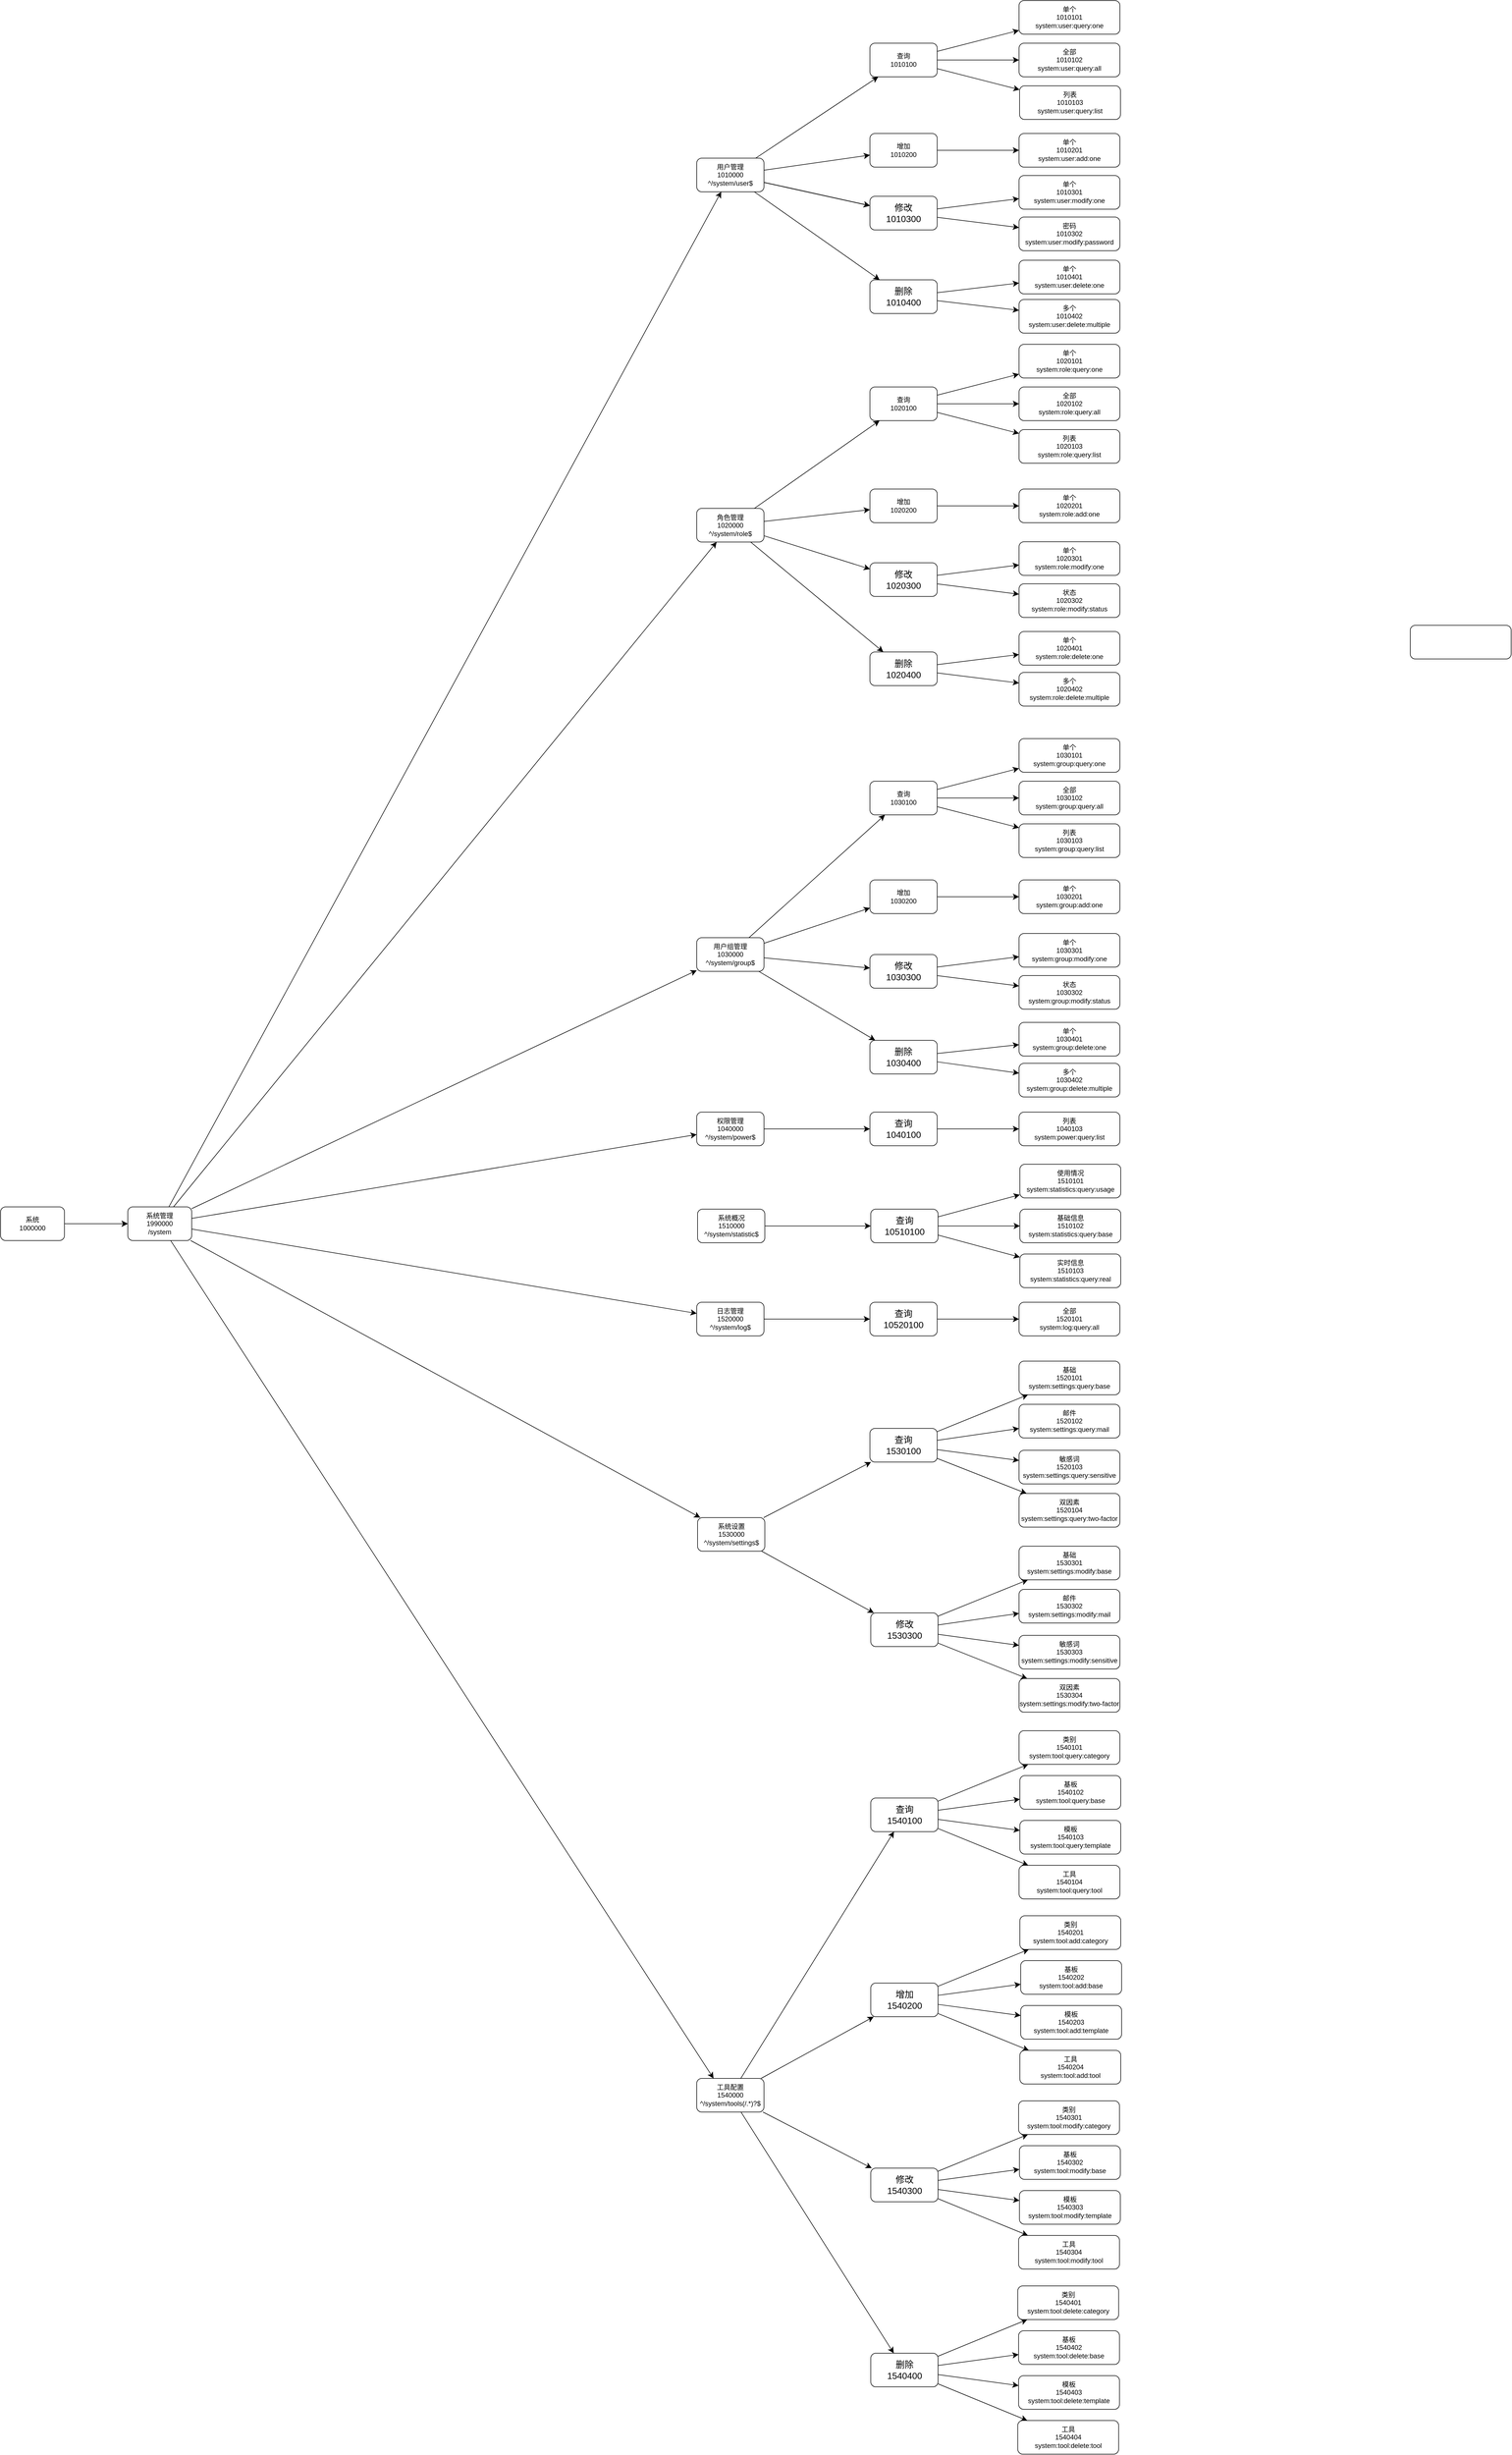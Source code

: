 <mxfile version="22.1.18" type="device">
  <diagram name="第 1 页" id="R2cIEvIs15c5_Cru6pMt">
    <mxGraphModel dx="19748" dy="12892" grid="1" gridSize="10" guides="1" tooltips="1" connect="1" arrows="1" fold="1" page="0" pageScale="1" pageWidth="827" pageHeight="1169" math="0" shadow="0">
      <root>
        <mxCell id="0" />
        <mxCell id="1" parent="0" />
        <mxCell id="SDpw32q9kxCI3RyRmRBe-4" value="" style="edgeStyle=none;curved=1;rounded=0;orthogonalLoop=1;jettySize=auto;html=1;fontSize=12;startSize=8;endSize=8;" parent="1" source="SDpw32q9kxCI3RyRmRBe-1" target="SDpw32q9kxCI3RyRmRBe-3" edge="1">
          <mxGeometry relative="1" as="geometry" />
        </mxCell>
        <mxCell id="SDpw32q9kxCI3RyRmRBe-6" value="" style="edgeStyle=none;curved=1;rounded=0;orthogonalLoop=1;jettySize=auto;html=1;fontSize=12;startSize=8;endSize=8;" parent="1" source="SDpw32q9kxCI3RyRmRBe-1" target="SDpw32q9kxCI3RyRmRBe-3" edge="1">
          <mxGeometry relative="1" as="geometry" />
        </mxCell>
        <mxCell id="SDpw32q9kxCI3RyRmRBe-9" value="" style="edgeStyle=none;curved=1;rounded=0;orthogonalLoop=1;jettySize=auto;html=1;fontSize=12;startSize=8;endSize=8;" parent="1" source="SDpw32q9kxCI3RyRmRBe-3" target="SDpw32q9kxCI3RyRmRBe-7" edge="1">
          <mxGeometry relative="1" as="geometry" />
        </mxCell>
        <mxCell id="SDpw32q9kxCI3RyRmRBe-11" value="" style="edgeStyle=none;curved=1;rounded=0;orthogonalLoop=1;jettySize=auto;html=1;fontSize=12;startSize=8;endSize=8;" parent="1" source="SDpw32q9kxCI3RyRmRBe-3" target="SDpw32q9kxCI3RyRmRBe-10" edge="1">
          <mxGeometry relative="1" as="geometry" />
        </mxCell>
        <mxCell id="SDpw32q9kxCI3RyRmRBe-14" value="" style="edgeStyle=none;curved=1;rounded=0;orthogonalLoop=1;jettySize=auto;html=1;fontSize=12;startSize=8;endSize=8;" parent="1" source="SDpw32q9kxCI3RyRmRBe-3" target="SDpw32q9kxCI3RyRmRBe-13" edge="1">
          <mxGeometry relative="1" as="geometry" />
        </mxCell>
        <mxCell id="SDpw32q9kxCI3RyRmRBe-16" value="" style="edgeStyle=none;curved=1;rounded=0;orthogonalLoop=1;jettySize=auto;html=1;fontSize=12;startSize=8;endSize=8;" parent="1" source="SDpw32q9kxCI3RyRmRBe-3" target="SDpw32q9kxCI3RyRmRBe-15" edge="1">
          <mxGeometry relative="1" as="geometry" />
        </mxCell>
        <mxCell id="SDpw32q9kxCI3RyRmRBe-18" value="" style="edgeStyle=none;curved=1;rounded=0;orthogonalLoop=1;jettySize=auto;html=1;fontSize=12;startSize=8;endSize=8;" parent="1" source="SDpw32q9kxCI3RyRmRBe-3" target="SDpw32q9kxCI3RyRmRBe-17" edge="1">
          <mxGeometry relative="1" as="geometry" />
        </mxCell>
        <mxCell id="SDpw32q9kxCI3RyRmRBe-1" value="系统&lt;br style=&quot;font-size: 12px;&quot;&gt;1000000" style="rounded=1;whiteSpace=wrap;html=1;fontSize=12;flipH=0;flipV=1;" parent="1" vertex="1">
          <mxGeometry x="-15571" y="-7904" width="114" height="60" as="geometry" />
        </mxCell>
        <mxCell id="SDpw32q9kxCI3RyRmRBe-23" value="" style="edgeStyle=none;curved=1;rounded=0;orthogonalLoop=1;jettySize=auto;html=1;fontSize=12;startSize=8;endSize=8;" parent="1" source="SDpw32q9kxCI3RyRmRBe-3" target="SDpw32q9kxCI3RyRmRBe-22" edge="1">
          <mxGeometry relative="1" as="geometry" />
        </mxCell>
        <mxCell id="JPuPo5tm-n4Eqjx5owfL-80" style="edgeStyle=none;curved=1;rounded=0;orthogonalLoop=1;jettySize=auto;html=1;entryX=0.25;entryY=0;entryDx=0;entryDy=0;fontSize=12;startSize=8;endSize=8;" edge="1" parent="1" source="SDpw32q9kxCI3RyRmRBe-3" target="JPuPo5tm-n4Eqjx5owfL-21">
          <mxGeometry relative="1" as="geometry" />
        </mxCell>
        <mxCell id="SDpw32q9kxCI3RyRmRBe-3" value="系统管理&lt;br style=&quot;font-size: 12px;&quot;&gt;1990000&lt;br&gt;/system" style="whiteSpace=wrap;html=1;fontSize=12;rounded=1;flipH=0;flipV=1;" parent="1" vertex="1">
          <mxGeometry x="-15344" y="-7904" width="114" height="60" as="geometry" />
        </mxCell>
        <mxCell id="SDpw32q9kxCI3RyRmRBe-25" value="" style="edgeStyle=none;curved=1;rounded=0;orthogonalLoop=1;jettySize=auto;html=1;fontSize=12;startSize=8;endSize=8;" parent="1" source="SDpw32q9kxCI3RyRmRBe-7" target="SDpw32q9kxCI3RyRmRBe-24" edge="1">
          <mxGeometry relative="1" as="geometry" />
        </mxCell>
        <mxCell id="SDpw32q9kxCI3RyRmRBe-30" value="" style="edgeStyle=none;curved=1;rounded=0;orthogonalLoop=1;jettySize=auto;html=1;fontSize=12;startSize=8;endSize=8;" parent="1" source="SDpw32q9kxCI3RyRmRBe-7" target="SDpw32q9kxCI3RyRmRBe-29" edge="1">
          <mxGeometry relative="1" as="geometry" />
        </mxCell>
        <mxCell id="SDpw32q9kxCI3RyRmRBe-33" value="" style="edgeStyle=none;curved=1;rounded=0;orthogonalLoop=1;jettySize=auto;html=1;fontSize=12;startSize=8;endSize=8;" parent="1" source="SDpw32q9kxCI3RyRmRBe-7" target="SDpw32q9kxCI3RyRmRBe-32" edge="1">
          <mxGeometry relative="1" as="geometry" />
        </mxCell>
        <mxCell id="SDpw32q9kxCI3RyRmRBe-34" value="" style="edgeStyle=none;curved=1;rounded=0;orthogonalLoop=1;jettySize=auto;html=1;fontSize=12;startSize=8;endSize=8;" parent="1" source="SDpw32q9kxCI3RyRmRBe-7" target="SDpw32q9kxCI3RyRmRBe-32" edge="1">
          <mxGeometry relative="1" as="geometry" />
        </mxCell>
        <mxCell id="SDpw32q9kxCI3RyRmRBe-35" value="" style="edgeStyle=none;curved=1;rounded=0;orthogonalLoop=1;jettySize=auto;html=1;fontSize=12;startSize=8;endSize=8;" parent="1" source="SDpw32q9kxCI3RyRmRBe-7" target="SDpw32q9kxCI3RyRmRBe-32" edge="1">
          <mxGeometry relative="1" as="geometry" />
        </mxCell>
        <mxCell id="SDpw32q9kxCI3RyRmRBe-37" value="" style="edgeStyle=none;curved=1;rounded=0;orthogonalLoop=1;jettySize=auto;html=1;fontSize=12;startSize=8;endSize=8;" parent="1" source="SDpw32q9kxCI3RyRmRBe-7" target="SDpw32q9kxCI3RyRmRBe-36" edge="1">
          <mxGeometry relative="1" as="geometry" />
        </mxCell>
        <mxCell id="SDpw32q9kxCI3RyRmRBe-7" value="用户管理&lt;br style=&quot;font-size: 12px;&quot;&gt;1010000&lt;br&gt;^/system/user$" style="whiteSpace=wrap;html=1;fontSize=12;rounded=1;flipH=0;flipV=1;container=0;" parent="1" vertex="1">
          <mxGeometry x="-14329" y="-9774" width="120" height="60" as="geometry" />
        </mxCell>
        <mxCell id="SDpw32q9kxCI3RyRmRBe-46" style="edgeStyle=none;curved=1;rounded=0;orthogonalLoop=1;jettySize=auto;html=1;fontSize=12;startSize=8;endSize=8;" parent="1" source="SDpw32q9kxCI3RyRmRBe-10" target="SDpw32q9kxCI3RyRmRBe-38" edge="1">
          <mxGeometry relative="1" as="geometry" />
        </mxCell>
        <mxCell id="SDpw32q9kxCI3RyRmRBe-47" style="edgeStyle=none;curved=1;rounded=0;orthogonalLoop=1;jettySize=auto;html=1;fontSize=12;startSize=8;endSize=8;" parent="1" source="SDpw32q9kxCI3RyRmRBe-10" target="SDpw32q9kxCI3RyRmRBe-39" edge="1">
          <mxGeometry relative="1" as="geometry" />
        </mxCell>
        <mxCell id="SDpw32q9kxCI3RyRmRBe-48" style="edgeStyle=none;curved=1;rounded=0;orthogonalLoop=1;jettySize=auto;html=1;fontSize=12;startSize=8;endSize=8;" parent="1" source="SDpw32q9kxCI3RyRmRBe-10" target="SDpw32q9kxCI3RyRmRBe-40" edge="1">
          <mxGeometry relative="1" as="geometry" />
        </mxCell>
        <mxCell id="SDpw32q9kxCI3RyRmRBe-49" style="edgeStyle=none;curved=1;rounded=0;orthogonalLoop=1;jettySize=auto;html=1;fontSize=12;startSize=8;endSize=8;" parent="1" source="SDpw32q9kxCI3RyRmRBe-10" target="SDpw32q9kxCI3RyRmRBe-41" edge="1">
          <mxGeometry relative="1" as="geometry" />
        </mxCell>
        <mxCell id="SDpw32q9kxCI3RyRmRBe-10" value="角色管理&lt;br style=&quot;font-size: 12px;&quot;&gt;1020000&lt;br&gt;^/system/role$" style="whiteSpace=wrap;html=1;fontSize=12;rounded=1;flipH=0;flipV=1;container=0;" parent="1" vertex="1">
          <mxGeometry x="-14329" y="-9149.5" width="120" height="60" as="geometry" />
        </mxCell>
        <mxCell id="SDpw32q9kxCI3RyRmRBe-50" style="edgeStyle=none;curved=1;rounded=0;orthogonalLoop=1;jettySize=auto;html=1;fontSize=12;startSize=8;endSize=8;" parent="1" source="SDpw32q9kxCI3RyRmRBe-13" target="SDpw32q9kxCI3RyRmRBe-42" edge="1">
          <mxGeometry relative="1" as="geometry" />
        </mxCell>
        <mxCell id="SDpw32q9kxCI3RyRmRBe-51" style="edgeStyle=none;curved=1;rounded=0;orthogonalLoop=1;jettySize=auto;html=1;fontSize=12;startSize=8;endSize=8;" parent="1" source="SDpw32q9kxCI3RyRmRBe-13" target="SDpw32q9kxCI3RyRmRBe-43" edge="1">
          <mxGeometry relative="1" as="geometry" />
        </mxCell>
        <mxCell id="SDpw32q9kxCI3RyRmRBe-52" style="edgeStyle=none;curved=1;rounded=0;orthogonalLoop=1;jettySize=auto;html=1;fontSize=12;startSize=8;endSize=8;" parent="1" source="SDpw32q9kxCI3RyRmRBe-13" target="SDpw32q9kxCI3RyRmRBe-44" edge="1">
          <mxGeometry relative="1" as="geometry" />
        </mxCell>
        <mxCell id="SDpw32q9kxCI3RyRmRBe-53" style="edgeStyle=none;curved=1;rounded=0;orthogonalLoop=1;jettySize=auto;html=1;fontSize=12;startSize=8;endSize=8;" parent="1" source="SDpw32q9kxCI3RyRmRBe-13" target="SDpw32q9kxCI3RyRmRBe-45" edge="1">
          <mxGeometry relative="1" as="geometry" />
        </mxCell>
        <mxCell id="SDpw32q9kxCI3RyRmRBe-13" value="用户组管理&lt;br style=&quot;font-size: 12px;&quot;&gt;1030000&lt;br&gt;^/system/group$" style="whiteSpace=wrap;html=1;fontSize=12;rounded=1;flipH=0;flipV=1;container=0;" parent="1" vertex="1">
          <mxGeometry x="-14329" y="-8384" width="120" height="60" as="geometry" />
        </mxCell>
        <mxCell id="SDpw32q9kxCI3RyRmRBe-57" value="" style="edgeStyle=none;curved=1;rounded=0;orthogonalLoop=1;jettySize=auto;html=1;fontSize=12;startSize=8;endSize=8;" parent="1" source="SDpw32q9kxCI3RyRmRBe-15" target="SDpw32q9kxCI3RyRmRBe-56" edge="1">
          <mxGeometry relative="1" as="geometry" />
        </mxCell>
        <mxCell id="SDpw32q9kxCI3RyRmRBe-15" value="日志管理&lt;br style=&quot;font-size: 12px;&quot;&gt;1520000&lt;br&gt;^/system/log$" style="whiteSpace=wrap;html=1;fontSize=12;rounded=1;flipH=0;flipV=1;container=0;" parent="1" vertex="1">
          <mxGeometry x="-14329" y="-7734" width="120" height="60" as="geometry" />
        </mxCell>
        <mxCell id="SDpw32q9kxCI3RyRmRBe-59" value="" style="edgeStyle=none;curved=1;rounded=0;orthogonalLoop=1;jettySize=auto;html=1;fontSize=12;startSize=8;endSize=8;" parent="1" source="SDpw32q9kxCI3RyRmRBe-17" target="SDpw32q9kxCI3RyRmRBe-58" edge="1">
          <mxGeometry relative="1" as="geometry" />
        </mxCell>
        <mxCell id="SDpw32q9kxCI3RyRmRBe-61" value="" style="edgeStyle=none;curved=1;rounded=0;orthogonalLoop=1;jettySize=auto;html=1;fontSize=12;startSize=8;endSize=8;" parent="1" source="SDpw32q9kxCI3RyRmRBe-17" target="SDpw32q9kxCI3RyRmRBe-60" edge="1">
          <mxGeometry relative="1" as="geometry" />
        </mxCell>
        <mxCell id="SDpw32q9kxCI3RyRmRBe-17" value="系统设置&lt;br style=&quot;font-size: 12px;&quot;&gt;1530000&lt;br&gt;^/system/settings$" style="whiteSpace=wrap;html=1;fontSize=12;rounded=1;flipH=0;flipV=1;container=0;" parent="1" vertex="1">
          <mxGeometry x="-14327.5" y="-7350" width="120" height="60" as="geometry" />
        </mxCell>
        <mxCell id="SDpw32q9kxCI3RyRmRBe-55" value="" style="edgeStyle=none;curved=1;rounded=0;orthogonalLoop=1;jettySize=auto;html=1;fontSize=12;startSize=8;endSize=8;" parent="1" source="SDpw32q9kxCI3RyRmRBe-22" target="SDpw32q9kxCI3RyRmRBe-54" edge="1">
          <mxGeometry relative="1" as="geometry" />
        </mxCell>
        <mxCell id="SDpw32q9kxCI3RyRmRBe-22" value="权限管理&lt;br style=&quot;font-size: 12px;&quot;&gt;1040000&lt;br&gt;^/system/power$" style="whiteSpace=wrap;html=1;fontSize=12;rounded=1;flipH=0;" parent="1" vertex="1">
          <mxGeometry x="-14329" y="-8073" width="120" height="60" as="geometry" />
        </mxCell>
        <mxCell id="SDpw32q9kxCI3RyRmRBe-63" value="" style="edgeStyle=none;curved=1;rounded=0;orthogonalLoop=1;jettySize=auto;html=1;fontSize=12;startSize=8;endSize=8;" parent="1" source="SDpw32q9kxCI3RyRmRBe-24" target="SDpw32q9kxCI3RyRmRBe-62" edge="1">
          <mxGeometry relative="1" as="geometry" />
        </mxCell>
        <mxCell id="SDpw32q9kxCI3RyRmRBe-78" style="edgeStyle=none;curved=1;rounded=0;orthogonalLoop=1;jettySize=auto;html=1;fontSize=12;startSize=8;endSize=8;" parent="1" source="SDpw32q9kxCI3RyRmRBe-24" target="SDpw32q9kxCI3RyRmRBe-69" edge="1">
          <mxGeometry relative="1" as="geometry" />
        </mxCell>
        <mxCell id="SDpw32q9kxCI3RyRmRBe-79" style="edgeStyle=none;curved=1;rounded=0;orthogonalLoop=1;jettySize=auto;html=1;fontSize=12;startSize=8;endSize=8;" parent="1" source="SDpw32q9kxCI3RyRmRBe-24" target="SDpw32q9kxCI3RyRmRBe-71" edge="1">
          <mxGeometry relative="1" as="geometry" />
        </mxCell>
        <mxCell id="SDpw32q9kxCI3RyRmRBe-24" value="查询&lt;br style=&quot;font-size: 12px;&quot;&gt;1010100" style="whiteSpace=wrap;html=1;fontSize=12;rounded=1;" parent="1" vertex="1">
          <mxGeometry x="-14020" y="-9979" width="120" height="60" as="geometry" />
        </mxCell>
        <mxCell id="SDpw32q9kxCI3RyRmRBe-80" style="edgeStyle=none;curved=1;rounded=0;orthogonalLoop=1;jettySize=auto;html=1;fontSize=12;startSize=8;endSize=8;" parent="1" source="SDpw32q9kxCI3RyRmRBe-29" target="SDpw32q9kxCI3RyRmRBe-72" edge="1">
          <mxGeometry relative="1" as="geometry" />
        </mxCell>
        <mxCell id="SDpw32q9kxCI3RyRmRBe-29" value="增加&lt;br style=&quot;font-size: 12px;&quot;&gt;1010200" style="whiteSpace=wrap;html=1;fontSize=12;rounded=1;" parent="1" vertex="1">
          <mxGeometry x="-14020" y="-9818" width="120" height="60" as="geometry" />
        </mxCell>
        <mxCell id="SDpw32q9kxCI3RyRmRBe-81" style="edgeStyle=none;curved=1;rounded=0;orthogonalLoop=1;jettySize=auto;html=1;fontSize=12;startSize=8;endSize=8;" parent="1" source="SDpw32q9kxCI3RyRmRBe-32" target="SDpw32q9kxCI3RyRmRBe-73" edge="1">
          <mxGeometry relative="1" as="geometry" />
        </mxCell>
        <mxCell id="SDpw32q9kxCI3RyRmRBe-82" style="edgeStyle=none;curved=1;rounded=0;orthogonalLoop=1;jettySize=auto;html=1;fontSize=12;startSize=8;endSize=8;" parent="1" source="SDpw32q9kxCI3RyRmRBe-32" target="SDpw32q9kxCI3RyRmRBe-74" edge="1">
          <mxGeometry relative="1" as="geometry" />
        </mxCell>
        <mxCell id="SDpw32q9kxCI3RyRmRBe-32" value="修改&lt;br&gt;1010300" style="whiteSpace=wrap;html=1;rounded=1;fontSize=16;" parent="1" vertex="1">
          <mxGeometry x="-14020" y="-9706" width="120" height="60" as="geometry" />
        </mxCell>
        <mxCell id="SDpw32q9kxCI3RyRmRBe-83" style="edgeStyle=none;curved=1;rounded=0;orthogonalLoop=1;jettySize=auto;html=1;fontSize=12;startSize=8;endSize=8;" parent="1" source="SDpw32q9kxCI3RyRmRBe-36" target="SDpw32q9kxCI3RyRmRBe-75" edge="1">
          <mxGeometry relative="1" as="geometry" />
        </mxCell>
        <mxCell id="SDpw32q9kxCI3RyRmRBe-84" style="edgeStyle=none;curved=1;rounded=0;orthogonalLoop=1;jettySize=auto;html=1;fontSize=12;startSize=8;endSize=8;" parent="1" source="SDpw32q9kxCI3RyRmRBe-36" target="SDpw32q9kxCI3RyRmRBe-77" edge="1">
          <mxGeometry relative="1" as="geometry" />
        </mxCell>
        <mxCell id="SDpw32q9kxCI3RyRmRBe-36" value="删除&lt;br&gt;1010400" style="whiteSpace=wrap;html=1;rounded=1;fontSize=16;" parent="1" vertex="1">
          <mxGeometry x="-14020" y="-9557" width="120" height="60" as="geometry" />
        </mxCell>
        <mxCell id="SDpw32q9kxCI3RyRmRBe-94" style="edgeStyle=none;curved=1;rounded=0;orthogonalLoop=1;jettySize=auto;html=1;fontSize=12;startSize=8;endSize=8;" parent="1" source="SDpw32q9kxCI3RyRmRBe-38" target="SDpw32q9kxCI3RyRmRBe-86" edge="1">
          <mxGeometry relative="1" as="geometry" />
        </mxCell>
        <mxCell id="SDpw32q9kxCI3RyRmRBe-95" style="edgeStyle=none;curved=1;rounded=0;orthogonalLoop=1;jettySize=auto;html=1;fontSize=12;startSize=8;endSize=8;" parent="1" source="SDpw32q9kxCI3RyRmRBe-38" target="SDpw32q9kxCI3RyRmRBe-87" edge="1">
          <mxGeometry relative="1" as="geometry" />
        </mxCell>
        <mxCell id="SDpw32q9kxCI3RyRmRBe-96" style="edgeStyle=none;curved=1;rounded=0;orthogonalLoop=1;jettySize=auto;html=1;fontSize=12;startSize=8;endSize=8;" parent="1" source="SDpw32q9kxCI3RyRmRBe-38" target="SDpw32q9kxCI3RyRmRBe-88" edge="1">
          <mxGeometry relative="1" as="geometry" />
        </mxCell>
        <mxCell id="SDpw32q9kxCI3RyRmRBe-38" value="查询&lt;br style=&quot;font-size: 12px;&quot;&gt;1020100" style="whiteSpace=wrap;html=1;fontSize=12;rounded=1;" parent="1" vertex="1">
          <mxGeometry x="-14020" y="-9366" width="120" height="60" as="geometry" />
        </mxCell>
        <mxCell id="SDpw32q9kxCI3RyRmRBe-97" style="edgeStyle=none;curved=1;rounded=0;orthogonalLoop=1;jettySize=auto;html=1;fontSize=12;startSize=8;endSize=8;" parent="1" source="SDpw32q9kxCI3RyRmRBe-39" target="SDpw32q9kxCI3RyRmRBe-89" edge="1">
          <mxGeometry relative="1" as="geometry" />
        </mxCell>
        <mxCell id="SDpw32q9kxCI3RyRmRBe-39" value="增加&lt;br style=&quot;font-size: 12px;&quot;&gt;1020200" style="whiteSpace=wrap;html=1;fontSize=12;rounded=1;" parent="1" vertex="1">
          <mxGeometry x="-14020" y="-9184" width="120" height="60" as="geometry" />
        </mxCell>
        <mxCell id="SDpw32q9kxCI3RyRmRBe-98" style="edgeStyle=none;curved=1;rounded=0;orthogonalLoop=1;jettySize=auto;html=1;fontSize=12;startSize=8;endSize=8;" parent="1" source="SDpw32q9kxCI3RyRmRBe-40" target="SDpw32q9kxCI3RyRmRBe-90" edge="1">
          <mxGeometry relative="1" as="geometry" />
        </mxCell>
        <mxCell id="SDpw32q9kxCI3RyRmRBe-99" style="edgeStyle=none;curved=1;rounded=0;orthogonalLoop=1;jettySize=auto;html=1;fontSize=12;startSize=8;endSize=8;" parent="1" source="SDpw32q9kxCI3RyRmRBe-40" target="SDpw32q9kxCI3RyRmRBe-91" edge="1">
          <mxGeometry relative="1" as="geometry" />
        </mxCell>
        <mxCell id="SDpw32q9kxCI3RyRmRBe-40" value="修改&lt;br&gt;1020300" style="whiteSpace=wrap;html=1;rounded=1;fontSize=16;" parent="1" vertex="1">
          <mxGeometry x="-14020" y="-9052.5" width="120" height="60" as="geometry" />
        </mxCell>
        <mxCell id="SDpw32q9kxCI3RyRmRBe-100" style="edgeStyle=none;curved=1;rounded=0;orthogonalLoop=1;jettySize=auto;html=1;fontSize=12;startSize=8;endSize=8;" parent="1" source="SDpw32q9kxCI3RyRmRBe-41" target="SDpw32q9kxCI3RyRmRBe-92" edge="1">
          <mxGeometry relative="1" as="geometry" />
        </mxCell>
        <mxCell id="SDpw32q9kxCI3RyRmRBe-102" style="edgeStyle=none;curved=1;rounded=0;orthogonalLoop=1;jettySize=auto;html=1;fontSize=12;startSize=8;endSize=8;" parent="1" source="SDpw32q9kxCI3RyRmRBe-41" target="SDpw32q9kxCI3RyRmRBe-93" edge="1">
          <mxGeometry relative="1" as="geometry" />
        </mxCell>
        <mxCell id="SDpw32q9kxCI3RyRmRBe-41" value="删除&lt;br&gt;1020400" style="whiteSpace=wrap;html=1;rounded=1;fontSize=16;" parent="1" vertex="1">
          <mxGeometry x="-14020" y="-8893.5" width="120" height="60" as="geometry" />
        </mxCell>
        <mxCell id="SDpw32q9kxCI3RyRmRBe-111" style="edgeStyle=none;curved=1;rounded=0;orthogonalLoop=1;jettySize=auto;html=1;fontSize=12;startSize=8;endSize=8;" parent="1" source="SDpw32q9kxCI3RyRmRBe-42" target="SDpw32q9kxCI3RyRmRBe-103" edge="1">
          <mxGeometry relative="1" as="geometry" />
        </mxCell>
        <mxCell id="SDpw32q9kxCI3RyRmRBe-112" style="edgeStyle=none;curved=1;rounded=0;orthogonalLoop=1;jettySize=auto;html=1;fontSize=12;startSize=8;endSize=8;" parent="1" source="SDpw32q9kxCI3RyRmRBe-42" target="SDpw32q9kxCI3RyRmRBe-104" edge="1">
          <mxGeometry relative="1" as="geometry" />
        </mxCell>
        <mxCell id="SDpw32q9kxCI3RyRmRBe-113" style="edgeStyle=none;curved=1;rounded=0;orthogonalLoop=1;jettySize=auto;html=1;fontSize=12;startSize=8;endSize=8;" parent="1" source="SDpw32q9kxCI3RyRmRBe-42" target="SDpw32q9kxCI3RyRmRBe-105" edge="1">
          <mxGeometry relative="1" as="geometry" />
        </mxCell>
        <mxCell id="SDpw32q9kxCI3RyRmRBe-42" value="查询&lt;br style=&quot;font-size: 12px;&quot;&gt;1030100" style="whiteSpace=wrap;html=1;fontSize=12;rounded=1;" parent="1" vertex="1">
          <mxGeometry x="-14020" y="-8663" width="120" height="60" as="geometry" />
        </mxCell>
        <mxCell id="SDpw32q9kxCI3RyRmRBe-114" style="edgeStyle=none;curved=1;rounded=0;orthogonalLoop=1;jettySize=auto;html=1;fontSize=12;startSize=8;endSize=8;" parent="1" source="SDpw32q9kxCI3RyRmRBe-43" target="SDpw32q9kxCI3RyRmRBe-106" edge="1">
          <mxGeometry relative="1" as="geometry" />
        </mxCell>
        <mxCell id="SDpw32q9kxCI3RyRmRBe-43" value="增加&lt;br style=&quot;font-size: 12px;&quot;&gt;1030200" style="whiteSpace=wrap;html=1;fontSize=12;rounded=1;" parent="1" vertex="1">
          <mxGeometry x="-14020" y="-8487" width="120" height="60" as="geometry" />
        </mxCell>
        <mxCell id="SDpw32q9kxCI3RyRmRBe-115" style="edgeStyle=none;curved=1;rounded=0;orthogonalLoop=1;jettySize=auto;html=1;fontSize=12;startSize=8;endSize=8;" parent="1" source="SDpw32q9kxCI3RyRmRBe-44" target="SDpw32q9kxCI3RyRmRBe-107" edge="1">
          <mxGeometry relative="1" as="geometry" />
        </mxCell>
        <mxCell id="SDpw32q9kxCI3RyRmRBe-116" style="edgeStyle=none;curved=1;rounded=0;orthogonalLoop=1;jettySize=auto;html=1;fontSize=12;startSize=8;endSize=8;" parent="1" source="SDpw32q9kxCI3RyRmRBe-44" target="SDpw32q9kxCI3RyRmRBe-108" edge="1">
          <mxGeometry relative="1" as="geometry" />
        </mxCell>
        <mxCell id="SDpw32q9kxCI3RyRmRBe-44" value="修改&lt;br&gt;1030300" style="whiteSpace=wrap;html=1;rounded=1;fontSize=16;" parent="1" vertex="1">
          <mxGeometry x="-14020" y="-8354" width="120" height="60" as="geometry" />
        </mxCell>
        <mxCell id="SDpw32q9kxCI3RyRmRBe-117" style="edgeStyle=none;curved=1;rounded=0;orthogonalLoop=1;jettySize=auto;html=1;fontSize=12;startSize=8;endSize=8;" parent="1" source="SDpw32q9kxCI3RyRmRBe-45" target="SDpw32q9kxCI3RyRmRBe-109" edge="1">
          <mxGeometry relative="1" as="geometry" />
        </mxCell>
        <mxCell id="SDpw32q9kxCI3RyRmRBe-118" style="edgeStyle=none;curved=1;rounded=0;orthogonalLoop=1;jettySize=auto;html=1;fontSize=12;startSize=8;endSize=8;" parent="1" source="SDpw32q9kxCI3RyRmRBe-45" target="SDpw32q9kxCI3RyRmRBe-110" edge="1">
          <mxGeometry relative="1" as="geometry" />
        </mxCell>
        <mxCell id="SDpw32q9kxCI3RyRmRBe-45" value="删除&lt;br&gt;1030400" style="whiteSpace=wrap;html=1;rounded=1;fontSize=16;" parent="1" vertex="1">
          <mxGeometry x="-14020" y="-8201" width="120" height="60" as="geometry" />
        </mxCell>
        <mxCell id="SDpw32q9kxCI3RyRmRBe-120" style="edgeStyle=none;curved=1;rounded=0;orthogonalLoop=1;jettySize=auto;html=1;fontSize=12;startSize=8;endSize=8;" parent="1" source="SDpw32q9kxCI3RyRmRBe-54" target="SDpw32q9kxCI3RyRmRBe-119" edge="1">
          <mxGeometry relative="1" as="geometry" />
        </mxCell>
        <mxCell id="SDpw32q9kxCI3RyRmRBe-54" value="查询&lt;br&gt;1040100" style="whiteSpace=wrap;html=1;rounded=1;fontSize=16;" parent="1" vertex="1">
          <mxGeometry x="-14020" y="-8073" width="120" height="60" as="geometry" />
        </mxCell>
        <mxCell id="SDpw32q9kxCI3RyRmRBe-123" style="edgeStyle=none;curved=1;rounded=0;orthogonalLoop=1;jettySize=auto;html=1;fontSize=12;startSize=8;endSize=8;" parent="1" source="SDpw32q9kxCI3RyRmRBe-56" target="SDpw32q9kxCI3RyRmRBe-122" edge="1">
          <mxGeometry relative="1" as="geometry" />
        </mxCell>
        <mxCell id="SDpw32q9kxCI3RyRmRBe-56" value="查询&lt;br&gt;10520100" style="whiteSpace=wrap;html=1;rounded=1;fontSize=16;" parent="1" vertex="1">
          <mxGeometry x="-14020" y="-7734" width="120" height="60" as="geometry" />
        </mxCell>
        <mxCell id="SDpw32q9kxCI3RyRmRBe-132" style="edgeStyle=none;curved=1;rounded=0;orthogonalLoop=1;jettySize=auto;html=1;fontSize=12;startSize=8;endSize=8;" parent="1" source="SDpw32q9kxCI3RyRmRBe-58" target="SDpw32q9kxCI3RyRmRBe-124" edge="1">
          <mxGeometry relative="1" as="geometry" />
        </mxCell>
        <mxCell id="SDpw32q9kxCI3RyRmRBe-133" style="edgeStyle=none;curved=1;rounded=0;orthogonalLoop=1;jettySize=auto;html=1;fontSize=12;startSize=8;endSize=8;" parent="1" source="SDpw32q9kxCI3RyRmRBe-58" target="SDpw32q9kxCI3RyRmRBe-127" edge="1">
          <mxGeometry relative="1" as="geometry" />
        </mxCell>
        <mxCell id="JPuPo5tm-n4Eqjx5owfL-13" style="edgeStyle=none;curved=1;rounded=0;orthogonalLoop=1;jettySize=auto;html=1;fontSize=12;startSize=8;endSize=8;" edge="1" parent="1" source="SDpw32q9kxCI3RyRmRBe-58" target="JPuPo5tm-n4Eqjx5owfL-11">
          <mxGeometry relative="1" as="geometry" />
        </mxCell>
        <mxCell id="JPuPo5tm-n4Eqjx5owfL-14" style="edgeStyle=none;curved=1;rounded=0;orthogonalLoop=1;jettySize=auto;html=1;fontSize=12;startSize=8;endSize=8;" edge="1" parent="1" source="SDpw32q9kxCI3RyRmRBe-58" target="JPuPo5tm-n4Eqjx5owfL-12">
          <mxGeometry relative="1" as="geometry" />
        </mxCell>
        <mxCell id="SDpw32q9kxCI3RyRmRBe-58" value="查询&lt;br&gt;1530100" style="whiteSpace=wrap;html=1;rounded=1;fontSize=16;" parent="1" vertex="1">
          <mxGeometry x="-14020" y="-7509" width="120" height="60" as="geometry" />
        </mxCell>
        <mxCell id="SDpw32q9kxCI3RyRmRBe-134" style="edgeStyle=none;curved=1;rounded=0;orthogonalLoop=1;jettySize=auto;html=1;fontSize=12;startSize=8;endSize=8;" parent="1" source="SDpw32q9kxCI3RyRmRBe-60" target="SDpw32q9kxCI3RyRmRBe-130" edge="1">
          <mxGeometry relative="1" as="geometry" />
        </mxCell>
        <mxCell id="SDpw32q9kxCI3RyRmRBe-136" style="edgeStyle=none;curved=1;rounded=0;orthogonalLoop=1;jettySize=auto;html=1;fontSize=12;startSize=8;endSize=8;" parent="1" source="SDpw32q9kxCI3RyRmRBe-60" target="SDpw32q9kxCI3RyRmRBe-131" edge="1">
          <mxGeometry relative="1" as="geometry" />
        </mxCell>
        <mxCell id="JPuPo5tm-n4Eqjx5owfL-19" style="edgeStyle=none;curved=1;rounded=0;orthogonalLoop=1;jettySize=auto;html=1;fontSize=12;startSize=8;endSize=8;" edge="1" parent="1" source="SDpw32q9kxCI3RyRmRBe-60" target="JPuPo5tm-n4Eqjx5owfL-17">
          <mxGeometry relative="1" as="geometry" />
        </mxCell>
        <mxCell id="JPuPo5tm-n4Eqjx5owfL-20" style="edgeStyle=none;curved=1;rounded=0;orthogonalLoop=1;jettySize=auto;html=1;fontSize=12;startSize=8;endSize=8;" edge="1" parent="1" source="SDpw32q9kxCI3RyRmRBe-60" target="JPuPo5tm-n4Eqjx5owfL-18">
          <mxGeometry relative="1" as="geometry" />
        </mxCell>
        <mxCell id="SDpw32q9kxCI3RyRmRBe-60" value="修改&lt;br&gt;1530300" style="whiteSpace=wrap;html=1;rounded=1;fontSize=16;" parent="1" vertex="1">
          <mxGeometry x="-14018.5" y="-7180" width="120" height="60" as="geometry" />
        </mxCell>
        <mxCell id="SDpw32q9kxCI3RyRmRBe-62" value="单个&lt;br style=&quot;font-size: 12px;&quot;&gt;1010101&lt;br style=&quot;font-size: 12px;&quot;&gt;system:user:query:one" style="whiteSpace=wrap;html=1;rounded=1;fontSize=12;" parent="1" vertex="1">
          <mxGeometry x="-13754" y="-10055" width="180" height="60" as="geometry" />
        </mxCell>
        <mxCell id="SDpw32q9kxCI3RyRmRBe-69" value="全部&lt;br&gt;1010102&lt;br&gt;system:user:query:all" style="whiteSpace=wrap;html=1;rounded=1;fontSize=12;" parent="1" vertex="1">
          <mxGeometry x="-13754" y="-9979" width="180" height="60" as="geometry" />
        </mxCell>
        <mxCell id="SDpw32q9kxCI3RyRmRBe-70" value="" style="whiteSpace=wrap;html=1;rounded=1;fontSize=12;" parent="1" vertex="1">
          <mxGeometry x="-13056" y="-8941" width="180" height="60" as="geometry" />
        </mxCell>
        <mxCell id="SDpw32q9kxCI3RyRmRBe-71" value="列表&lt;br&gt;1010103&lt;br&gt;system:user:query:list" style="whiteSpace=wrap;html=1;rounded=1;fontSize=12;" parent="1" vertex="1">
          <mxGeometry x="-13753" y="-9903" width="180" height="60" as="geometry" />
        </mxCell>
        <mxCell id="SDpw32q9kxCI3RyRmRBe-72" value="单个&lt;br&gt;1010201&lt;br&gt;system:user:add:one" style="whiteSpace=wrap;html=1;rounded=1;fontSize=12;" parent="1" vertex="1">
          <mxGeometry x="-13754" y="-9818" width="180" height="60" as="geometry" />
        </mxCell>
        <mxCell id="SDpw32q9kxCI3RyRmRBe-73" value="单个&lt;br&gt;1010301&lt;br&gt;system:user:modify:one" style="whiteSpace=wrap;html=1;rounded=1;fontSize=12;" parent="1" vertex="1">
          <mxGeometry x="-13754" y="-9743" width="180" height="60" as="geometry" />
        </mxCell>
        <mxCell id="SDpw32q9kxCI3RyRmRBe-74" value="密码&lt;br&gt;1010302&lt;br&gt;system:user:modify:password" style="whiteSpace=wrap;html=1;rounded=1;fontSize=12;" parent="1" vertex="1">
          <mxGeometry x="-13754" y="-9669" width="180" height="60" as="geometry" />
        </mxCell>
        <mxCell id="SDpw32q9kxCI3RyRmRBe-75" value="单个&lt;br&gt;1010401&lt;br&gt;system:user:delete:one" style="whiteSpace=wrap;html=1;rounded=1;fontSize=12;" parent="1" vertex="1">
          <mxGeometry x="-13754" y="-9592" width="180" height="60" as="geometry" />
        </mxCell>
        <mxCell id="SDpw32q9kxCI3RyRmRBe-77" value="多个&lt;br&gt;1010402&lt;br&gt;system:user:delete:multiple" style="whiteSpace=wrap;html=1;rounded=1;fontSize=12;" parent="1" vertex="1">
          <mxGeometry x="-13754" y="-9522" width="180" height="60" as="geometry" />
        </mxCell>
        <mxCell id="SDpw32q9kxCI3RyRmRBe-86" value="单个&lt;br style=&quot;font-size: 12px;&quot;&gt;1020101&lt;br style=&quot;font-size: 12px;&quot;&gt;system:role:query:one" style="whiteSpace=wrap;html=1;rounded=1;fontSize=12;" parent="1" vertex="1">
          <mxGeometry x="-13754" y="-9442" width="180" height="60" as="geometry" />
        </mxCell>
        <mxCell id="SDpw32q9kxCI3RyRmRBe-87" value="全部&lt;br&gt;1020102&lt;br&gt;system:role:query:all" style="whiteSpace=wrap;html=1;rounded=1;fontSize=12;" parent="1" vertex="1">
          <mxGeometry x="-13754" y="-9366" width="180" height="60" as="geometry" />
        </mxCell>
        <mxCell id="SDpw32q9kxCI3RyRmRBe-88" value="列表&lt;br&gt;1020103&lt;br&gt;system:role:query:list" style="whiteSpace=wrap;html=1;rounded=1;fontSize=12;" parent="1" vertex="1">
          <mxGeometry x="-13754" y="-9290" width="180" height="60" as="geometry" />
        </mxCell>
        <mxCell id="SDpw32q9kxCI3RyRmRBe-89" value="单个&lt;br&gt;1020201&lt;br&gt;system:role:add:one" style="whiteSpace=wrap;html=1;rounded=1;fontSize=12;" parent="1" vertex="1">
          <mxGeometry x="-13754" y="-9184" width="180" height="60" as="geometry" />
        </mxCell>
        <mxCell id="SDpw32q9kxCI3RyRmRBe-90" value="单个&lt;br&gt;1020301&lt;br&gt;system:role:modify:one" style="whiteSpace=wrap;html=1;rounded=1;fontSize=12;" parent="1" vertex="1">
          <mxGeometry x="-13754" y="-9090" width="180" height="60" as="geometry" />
        </mxCell>
        <mxCell id="SDpw32q9kxCI3RyRmRBe-91" value="状态&lt;br&gt;1020302&lt;br&gt;system:role:modify:status" style="whiteSpace=wrap;html=1;rounded=1;fontSize=12;" parent="1" vertex="1">
          <mxGeometry x="-13754" y="-9015" width="180" height="60" as="geometry" />
        </mxCell>
        <mxCell id="SDpw32q9kxCI3RyRmRBe-92" value="单个&lt;br&gt;1020401&lt;br&gt;system:role:delete:one" style="whiteSpace=wrap;html=1;rounded=1;fontSize=12;" parent="1" vertex="1">
          <mxGeometry x="-13754" y="-8930" width="180" height="60" as="geometry" />
        </mxCell>
        <mxCell id="SDpw32q9kxCI3RyRmRBe-93" value="多个&lt;br&gt;1020402&lt;br&gt;system:role:delete:multiple" style="whiteSpace=wrap;html=1;rounded=1;fontSize=12;" parent="1" vertex="1">
          <mxGeometry x="-13754" y="-8857" width="180" height="60" as="geometry" />
        </mxCell>
        <mxCell id="SDpw32q9kxCI3RyRmRBe-103" value="单个&lt;br style=&quot;font-size: 12px;&quot;&gt;1030101&lt;br style=&quot;font-size: 12px;&quot;&gt;system:group:query:one" style="whiteSpace=wrap;html=1;rounded=1;fontSize=12;" parent="1" vertex="1">
          <mxGeometry x="-13754" y="-8739" width="180" height="60" as="geometry" />
        </mxCell>
        <mxCell id="SDpw32q9kxCI3RyRmRBe-104" value="全部&lt;br&gt;1030102&lt;br&gt;system:group:query:all" style="whiteSpace=wrap;html=1;rounded=1;fontSize=12;" parent="1" vertex="1">
          <mxGeometry x="-13754" y="-8663" width="180" height="60" as="geometry" />
        </mxCell>
        <mxCell id="SDpw32q9kxCI3RyRmRBe-105" value="列表&lt;br&gt;1030103&lt;br&gt;system:group:query:list" style="whiteSpace=wrap;html=1;rounded=1;fontSize=12;" parent="1" vertex="1">
          <mxGeometry x="-13754" y="-8587" width="180" height="60" as="geometry" />
        </mxCell>
        <mxCell id="SDpw32q9kxCI3RyRmRBe-106" value="单个&lt;br&gt;1030201&lt;br&gt;system:group:add:one" style="whiteSpace=wrap;html=1;rounded=1;fontSize=12;" parent="1" vertex="1">
          <mxGeometry x="-13754" y="-8487" width="180" height="60" as="geometry" />
        </mxCell>
        <mxCell id="SDpw32q9kxCI3RyRmRBe-107" value="单个&lt;br&gt;1030301&lt;br&gt;system:group:modify:one" style="whiteSpace=wrap;html=1;rounded=1;fontSize=12;" parent="1" vertex="1">
          <mxGeometry x="-13754" y="-8391.5" width="180" height="60" as="geometry" />
        </mxCell>
        <mxCell id="SDpw32q9kxCI3RyRmRBe-108" value="状态&lt;br&gt;1030302&lt;br&gt;system:group:modify:status" style="whiteSpace=wrap;html=1;rounded=1;fontSize=12;" parent="1" vertex="1">
          <mxGeometry x="-13754" y="-8316.5" width="180" height="60" as="geometry" />
        </mxCell>
        <mxCell id="SDpw32q9kxCI3RyRmRBe-109" value="单个&lt;br&gt;1030401&lt;br&gt;system:group:delete:one" style="whiteSpace=wrap;html=1;rounded=1;fontSize=12;" parent="1" vertex="1">
          <mxGeometry x="-13754" y="-8233" width="180" height="60" as="geometry" />
        </mxCell>
        <mxCell id="SDpw32q9kxCI3RyRmRBe-110" value="多个&lt;br&gt;1030402&lt;br&gt;system:group:delete:multiple" style="whiteSpace=wrap;html=1;rounded=1;fontSize=12;" parent="1" vertex="1">
          <mxGeometry x="-13754" y="-8160" width="180" height="60" as="geometry" />
        </mxCell>
        <mxCell id="SDpw32q9kxCI3RyRmRBe-119" value="列表&lt;br&gt;1040103&lt;br&gt;system:power:query:list" style="whiteSpace=wrap;html=1;rounded=1;fontSize=12;" parent="1" vertex="1">
          <mxGeometry x="-13754" y="-8073" width="180" height="60" as="geometry" />
        </mxCell>
        <mxCell id="SDpw32q9kxCI3RyRmRBe-122" value="全部&lt;br&gt;1520101&lt;br&gt;system:log:query:all" style="whiteSpace=wrap;html=1;rounded=1;fontSize=12;" parent="1" vertex="1">
          <mxGeometry x="-13754" y="-7734" width="180" height="60" as="geometry" />
        </mxCell>
        <mxCell id="SDpw32q9kxCI3RyRmRBe-124" value="基础&lt;br&gt;1520101&lt;br&gt;system:settings:query:base" style="whiteSpace=wrap;html=1;rounded=1;fontSize=12;" parent="1" vertex="1">
          <mxGeometry x="-13754" y="-7629" width="180" height="60" as="geometry" />
        </mxCell>
        <mxCell id="SDpw32q9kxCI3RyRmRBe-127" value="邮件&lt;br&gt;1520102&lt;br&gt;system:settings:query:mail" style="whiteSpace=wrap;html=1;rounded=1;fontSize=12;" parent="1" vertex="1">
          <mxGeometry x="-13754" y="-7552" width="180" height="60" as="geometry" />
        </mxCell>
        <mxCell id="SDpw32q9kxCI3RyRmRBe-130" value="基础&lt;br&gt;1530301&lt;br&gt;system:settings:modify:base" style="whiteSpace=wrap;html=1;rounded=1;fontSize=12;" parent="1" vertex="1">
          <mxGeometry x="-13754" y="-7299" width="180" height="60" as="geometry" />
        </mxCell>
        <mxCell id="SDpw32q9kxCI3RyRmRBe-131" value="邮件&lt;br&gt;1530302&lt;br&gt;system:settings:modify:mail" style="whiteSpace=wrap;html=1;rounded=1;fontSize=12;" parent="1" vertex="1">
          <mxGeometry x="-13754" y="-7222" width="180" height="60" as="geometry" />
        </mxCell>
        <mxCell id="JPuPo5tm-n4Eqjx5owfL-1" value="" style="edgeStyle=none;curved=1;rounded=0;orthogonalLoop=1;jettySize=auto;html=1;fontSize=12;startSize=8;endSize=8;" edge="1" source="JPuPo5tm-n4Eqjx5owfL-2" target="JPuPo5tm-n4Eqjx5owfL-4" parent="1">
          <mxGeometry relative="1" as="geometry" />
        </mxCell>
        <mxCell id="JPuPo5tm-n4Eqjx5owfL-2" value="系统概况&lt;br style=&quot;font-size: 12px;&quot;&gt;1510000&lt;br&gt;^/system/statistic$" style="whiteSpace=wrap;html=1;fontSize=12;rounded=1;flipH=0;flipV=1;container=0;" vertex="1" parent="1">
          <mxGeometry x="-14327.5" y="-7900" width="120" height="60" as="geometry" />
        </mxCell>
        <mxCell id="JPuPo5tm-n4Eqjx5owfL-3" style="edgeStyle=none;curved=1;rounded=0;orthogonalLoop=1;jettySize=auto;html=1;fontSize=12;startSize=8;endSize=8;" edge="1" source="JPuPo5tm-n4Eqjx5owfL-4" target="JPuPo5tm-n4Eqjx5owfL-5" parent="1">
          <mxGeometry relative="1" as="geometry" />
        </mxCell>
        <mxCell id="JPuPo5tm-n4Eqjx5owfL-8" style="edgeStyle=none;curved=1;rounded=0;orthogonalLoop=1;jettySize=auto;html=1;fontSize=12;startSize=8;endSize=8;" edge="1" parent="1" source="JPuPo5tm-n4Eqjx5owfL-4" target="JPuPo5tm-n4Eqjx5owfL-7">
          <mxGeometry relative="1" as="geometry" />
        </mxCell>
        <mxCell id="JPuPo5tm-n4Eqjx5owfL-9" style="edgeStyle=none;curved=1;rounded=0;orthogonalLoop=1;jettySize=auto;html=1;fontSize=12;startSize=8;endSize=8;" edge="1" parent="1" source="JPuPo5tm-n4Eqjx5owfL-4" target="JPuPo5tm-n4Eqjx5owfL-6">
          <mxGeometry relative="1" as="geometry" />
        </mxCell>
        <mxCell id="JPuPo5tm-n4Eqjx5owfL-4" value="查询&lt;br&gt;10510100" style="whiteSpace=wrap;html=1;rounded=1;fontSize=16;" vertex="1" parent="1">
          <mxGeometry x="-14018.5" y="-7900" width="120" height="60" as="geometry" />
        </mxCell>
        <mxCell id="JPuPo5tm-n4Eqjx5owfL-5" value="使用情况&lt;br&gt;1510101&lt;br&gt;system:statistics:query:usage" style="whiteSpace=wrap;html=1;rounded=1;fontSize=12;" vertex="1" parent="1">
          <mxGeometry x="-13752.5" y="-7980" width="180" height="60" as="geometry" />
        </mxCell>
        <mxCell id="JPuPo5tm-n4Eqjx5owfL-6" value="实时信息&lt;br&gt;1510103&lt;br&gt;system:statistics:query:real" style="whiteSpace=wrap;html=1;rounded=1;fontSize=12;" vertex="1" parent="1">
          <mxGeometry x="-13752.5" y="-7820" width="180" height="60" as="geometry" />
        </mxCell>
        <mxCell id="JPuPo5tm-n4Eqjx5owfL-7" value="基础信息&lt;br&gt;1510102&lt;br&gt;system:statistics:query:base" style="whiteSpace=wrap;html=1;rounded=1;fontSize=12;" vertex="1" parent="1">
          <mxGeometry x="-13752.5" y="-7900" width="180" height="60" as="geometry" />
        </mxCell>
        <mxCell id="JPuPo5tm-n4Eqjx5owfL-11" value="敏感词&lt;br&gt;1520103&lt;br&gt;system:settings:query:sensitive" style="whiteSpace=wrap;html=1;rounded=1;fontSize=12;" vertex="1" parent="1">
          <mxGeometry x="-13754" y="-7470" width="180" height="60" as="geometry" />
        </mxCell>
        <mxCell id="JPuPo5tm-n4Eqjx5owfL-12" value="双因素&lt;br&gt;1520104&lt;br&gt;system:settings:query:two-factor" style="whiteSpace=wrap;html=1;rounded=1;fontSize=12;" vertex="1" parent="1">
          <mxGeometry x="-13754" y="-7393" width="180" height="60" as="geometry" />
        </mxCell>
        <mxCell id="JPuPo5tm-n4Eqjx5owfL-17" value="敏感词&lt;br&gt;1530303&lt;br&gt;system:settings:modify:sensitive" style="whiteSpace=wrap;html=1;rounded=1;fontSize=12;" vertex="1" parent="1">
          <mxGeometry x="-13754" y="-7140" width="180" height="60" as="geometry" />
        </mxCell>
        <mxCell id="JPuPo5tm-n4Eqjx5owfL-18" value="双因素&lt;br&gt;1530304&lt;br&gt;system:settings:modify:two-factor" style="whiteSpace=wrap;html=1;rounded=1;fontSize=12;" vertex="1" parent="1">
          <mxGeometry x="-13754" y="-7063" width="180" height="60" as="geometry" />
        </mxCell>
        <mxCell id="JPuPo5tm-n4Eqjx5owfL-75" style="edgeStyle=none;curved=1;rounded=0;orthogonalLoop=1;jettySize=auto;html=1;fontSize=12;startSize=8;endSize=8;" edge="1" parent="1" source="JPuPo5tm-n4Eqjx5owfL-21" target="JPuPo5tm-n4Eqjx5owfL-22">
          <mxGeometry relative="1" as="geometry" />
        </mxCell>
        <mxCell id="JPuPo5tm-n4Eqjx5owfL-76" style="edgeStyle=none;curved=1;rounded=0;orthogonalLoop=1;jettySize=auto;html=1;fontSize=12;startSize=8;endSize=8;" edge="1" parent="1" source="JPuPo5tm-n4Eqjx5owfL-21" target="JPuPo5tm-n4Eqjx5owfL-23">
          <mxGeometry relative="1" as="geometry" />
        </mxCell>
        <mxCell id="JPuPo5tm-n4Eqjx5owfL-78" style="edgeStyle=none;curved=1;rounded=0;orthogonalLoop=1;jettySize=auto;html=1;fontSize=12;startSize=8;endSize=8;" edge="1" parent="1" source="JPuPo5tm-n4Eqjx5owfL-21" target="JPuPo5tm-n4Eqjx5owfL-24">
          <mxGeometry relative="1" as="geometry" />
        </mxCell>
        <mxCell id="JPuPo5tm-n4Eqjx5owfL-79" style="edgeStyle=none;curved=1;rounded=0;orthogonalLoop=1;jettySize=auto;html=1;fontSize=12;startSize=8;endSize=8;" edge="1" parent="1" source="JPuPo5tm-n4Eqjx5owfL-21" target="JPuPo5tm-n4Eqjx5owfL-25">
          <mxGeometry relative="1" as="geometry" />
        </mxCell>
        <mxCell id="JPuPo5tm-n4Eqjx5owfL-21" value="工具配置&lt;br style=&quot;font-size: 12px;&quot;&gt;1540000&lt;br&gt;^/system/tools(/.*)?$" style="whiteSpace=wrap;html=1;fontSize=12;rounded=1;flipH=0;flipV=1;container=0;" vertex="1" parent="1">
          <mxGeometry x="-14329" y="-6350" width="120" height="60" as="geometry" />
        </mxCell>
        <mxCell id="JPuPo5tm-n4Eqjx5owfL-59" style="edgeStyle=none;curved=1;rounded=0;orthogonalLoop=1;jettySize=auto;html=1;fontSize=12;startSize=8;endSize=8;" edge="1" parent="1" source="JPuPo5tm-n4Eqjx5owfL-22" target="JPuPo5tm-n4Eqjx5owfL-26">
          <mxGeometry relative="1" as="geometry" />
        </mxCell>
        <mxCell id="JPuPo5tm-n4Eqjx5owfL-60" style="edgeStyle=none;curved=1;rounded=0;orthogonalLoop=1;jettySize=auto;html=1;fontSize=12;startSize=8;endSize=8;" edge="1" parent="1" source="JPuPo5tm-n4Eqjx5owfL-22" target="JPuPo5tm-n4Eqjx5owfL-34">
          <mxGeometry relative="1" as="geometry" />
        </mxCell>
        <mxCell id="JPuPo5tm-n4Eqjx5owfL-61" style="edgeStyle=none;curved=1;rounded=0;orthogonalLoop=1;jettySize=auto;html=1;fontSize=12;startSize=8;endSize=8;" edge="1" parent="1" source="JPuPo5tm-n4Eqjx5owfL-22" target="JPuPo5tm-n4Eqjx5owfL-39">
          <mxGeometry relative="1" as="geometry" />
        </mxCell>
        <mxCell id="JPuPo5tm-n4Eqjx5owfL-62" style="edgeStyle=none;curved=1;rounded=0;orthogonalLoop=1;jettySize=auto;html=1;fontSize=12;startSize=8;endSize=8;" edge="1" parent="1" source="JPuPo5tm-n4Eqjx5owfL-22" target="JPuPo5tm-n4Eqjx5owfL-43">
          <mxGeometry relative="1" as="geometry" />
        </mxCell>
        <mxCell id="JPuPo5tm-n4Eqjx5owfL-22" value="查询&lt;br&gt;1540100" style="whiteSpace=wrap;html=1;rounded=1;fontSize=16;" vertex="1" parent="1">
          <mxGeometry x="-14018.5" y="-6850" width="120" height="60" as="geometry" />
        </mxCell>
        <mxCell id="JPuPo5tm-n4Eqjx5owfL-63" style="edgeStyle=none;curved=1;rounded=0;orthogonalLoop=1;jettySize=auto;html=1;fontSize=12;startSize=8;endSize=8;" edge="1" parent="1" source="JPuPo5tm-n4Eqjx5owfL-23" target="JPuPo5tm-n4Eqjx5owfL-47">
          <mxGeometry relative="1" as="geometry" />
        </mxCell>
        <mxCell id="JPuPo5tm-n4Eqjx5owfL-64" style="edgeStyle=none;curved=1;rounded=0;orthogonalLoop=1;jettySize=auto;html=1;fontSize=12;startSize=8;endSize=8;" edge="1" parent="1" source="JPuPo5tm-n4Eqjx5owfL-23" target="JPuPo5tm-n4Eqjx5owfL-48">
          <mxGeometry relative="1" as="geometry" />
        </mxCell>
        <mxCell id="JPuPo5tm-n4Eqjx5owfL-65" style="edgeStyle=none;curved=1;rounded=0;orthogonalLoop=1;jettySize=auto;html=1;fontSize=12;startSize=8;endSize=8;" edge="1" parent="1" source="JPuPo5tm-n4Eqjx5owfL-23" target="JPuPo5tm-n4Eqjx5owfL-49">
          <mxGeometry relative="1" as="geometry" />
        </mxCell>
        <mxCell id="JPuPo5tm-n4Eqjx5owfL-66" style="edgeStyle=none;curved=1;rounded=0;orthogonalLoop=1;jettySize=auto;html=1;fontSize=12;startSize=8;endSize=8;" edge="1" parent="1" source="JPuPo5tm-n4Eqjx5owfL-23" target="JPuPo5tm-n4Eqjx5owfL-50">
          <mxGeometry relative="1" as="geometry" />
        </mxCell>
        <mxCell id="JPuPo5tm-n4Eqjx5owfL-23" value="增加&lt;br&gt;1540200" style="whiteSpace=wrap;html=1;rounded=1;fontSize=16;" vertex="1" parent="1">
          <mxGeometry x="-14018.5" y="-6520" width="120" height="60" as="geometry" />
        </mxCell>
        <mxCell id="JPuPo5tm-n4Eqjx5owfL-67" style="edgeStyle=none;curved=1;rounded=0;orthogonalLoop=1;jettySize=auto;html=1;fontSize=12;startSize=8;endSize=8;" edge="1" parent="1" source="JPuPo5tm-n4Eqjx5owfL-24" target="JPuPo5tm-n4Eqjx5owfL-51">
          <mxGeometry relative="1" as="geometry" />
        </mxCell>
        <mxCell id="JPuPo5tm-n4Eqjx5owfL-68" style="edgeStyle=none;curved=1;rounded=0;orthogonalLoop=1;jettySize=auto;html=1;fontSize=12;startSize=8;endSize=8;" edge="1" parent="1" source="JPuPo5tm-n4Eqjx5owfL-24" target="JPuPo5tm-n4Eqjx5owfL-52">
          <mxGeometry relative="1" as="geometry" />
        </mxCell>
        <mxCell id="JPuPo5tm-n4Eqjx5owfL-69" style="edgeStyle=none;curved=1;rounded=0;orthogonalLoop=1;jettySize=auto;html=1;fontSize=12;startSize=8;endSize=8;" edge="1" parent="1" source="JPuPo5tm-n4Eqjx5owfL-24" target="JPuPo5tm-n4Eqjx5owfL-53">
          <mxGeometry relative="1" as="geometry" />
        </mxCell>
        <mxCell id="JPuPo5tm-n4Eqjx5owfL-70" style="edgeStyle=none;curved=1;rounded=0;orthogonalLoop=1;jettySize=auto;html=1;fontSize=12;startSize=8;endSize=8;" edge="1" parent="1" source="JPuPo5tm-n4Eqjx5owfL-24" target="JPuPo5tm-n4Eqjx5owfL-54">
          <mxGeometry relative="1" as="geometry" />
        </mxCell>
        <mxCell id="JPuPo5tm-n4Eqjx5owfL-24" value="修改&lt;br&gt;1540300" style="whiteSpace=wrap;html=1;rounded=1;fontSize=16;" vertex="1" parent="1">
          <mxGeometry x="-14018.5" y="-6190" width="120" height="60" as="geometry" />
        </mxCell>
        <mxCell id="JPuPo5tm-n4Eqjx5owfL-71" style="edgeStyle=none;curved=1;rounded=0;orthogonalLoop=1;jettySize=auto;html=1;fontSize=12;startSize=8;endSize=8;" edge="1" parent="1" source="JPuPo5tm-n4Eqjx5owfL-25" target="JPuPo5tm-n4Eqjx5owfL-55">
          <mxGeometry relative="1" as="geometry" />
        </mxCell>
        <mxCell id="JPuPo5tm-n4Eqjx5owfL-72" style="edgeStyle=none;curved=1;rounded=0;orthogonalLoop=1;jettySize=auto;html=1;fontSize=12;startSize=8;endSize=8;" edge="1" parent="1" source="JPuPo5tm-n4Eqjx5owfL-25" target="JPuPo5tm-n4Eqjx5owfL-56">
          <mxGeometry relative="1" as="geometry" />
        </mxCell>
        <mxCell id="JPuPo5tm-n4Eqjx5owfL-73" style="edgeStyle=none;curved=1;rounded=0;orthogonalLoop=1;jettySize=auto;html=1;fontSize=12;startSize=8;endSize=8;" edge="1" parent="1" source="JPuPo5tm-n4Eqjx5owfL-25" target="JPuPo5tm-n4Eqjx5owfL-57">
          <mxGeometry relative="1" as="geometry" />
        </mxCell>
        <mxCell id="JPuPo5tm-n4Eqjx5owfL-74" style="edgeStyle=none;curved=1;rounded=0;orthogonalLoop=1;jettySize=auto;html=1;fontSize=12;startSize=8;endSize=8;" edge="1" parent="1" source="JPuPo5tm-n4Eqjx5owfL-25" target="JPuPo5tm-n4Eqjx5owfL-58">
          <mxGeometry relative="1" as="geometry" />
        </mxCell>
        <mxCell id="JPuPo5tm-n4Eqjx5owfL-25" value="删除&lt;br&gt;1540400" style="whiteSpace=wrap;html=1;rounded=1;fontSize=16;" vertex="1" parent="1">
          <mxGeometry x="-14018.5" y="-5860" width="120" height="60" as="geometry" />
        </mxCell>
        <mxCell id="JPuPo5tm-n4Eqjx5owfL-26" value="类别&lt;br&gt;1540101&lt;br&gt;system:tool:query:category" style="whiteSpace=wrap;html=1;rounded=1;fontSize=12;" vertex="1" parent="1">
          <mxGeometry x="-13754" y="-6970" width="180" height="60" as="geometry" />
        </mxCell>
        <mxCell id="JPuPo5tm-n4Eqjx5owfL-34" value="基板&lt;br&gt;1540102&lt;br&gt;system:tool:query:base" style="whiteSpace=wrap;html=1;rounded=1;fontSize=12;" vertex="1" parent="1">
          <mxGeometry x="-13752.5" y="-6890" width="180" height="60" as="geometry" />
        </mxCell>
        <mxCell id="JPuPo5tm-n4Eqjx5owfL-39" value="模板&lt;br&gt;1540103&lt;br&gt;system:tool:query:template" style="whiteSpace=wrap;html=1;rounded=1;fontSize=12;" vertex="1" parent="1">
          <mxGeometry x="-13752.5" y="-6810" width="180" height="60" as="geometry" />
        </mxCell>
        <mxCell id="JPuPo5tm-n4Eqjx5owfL-43" value="工具&lt;br&gt;1540104&lt;br&gt;system:tool:query:tool" style="whiteSpace=wrap;html=1;rounded=1;fontSize=12;" vertex="1" parent="1">
          <mxGeometry x="-13754" y="-6730" width="180" height="60" as="geometry" />
        </mxCell>
        <mxCell id="JPuPo5tm-n4Eqjx5owfL-47" value="类别&lt;br&gt;1540201&lt;br&gt;system:tool:add:category" style="whiteSpace=wrap;html=1;rounded=1;fontSize=12;" vertex="1" parent="1">
          <mxGeometry x="-13752.5" y="-6640" width="180" height="60" as="geometry" />
        </mxCell>
        <mxCell id="JPuPo5tm-n4Eqjx5owfL-48" value="基板&lt;br&gt;1540202&lt;br&gt;system:tool:add:base" style="whiteSpace=wrap;html=1;rounded=1;fontSize=12;" vertex="1" parent="1">
          <mxGeometry x="-13751" y="-6560" width="180" height="60" as="geometry" />
        </mxCell>
        <mxCell id="JPuPo5tm-n4Eqjx5owfL-49" value="模板&lt;br&gt;1540203&lt;br&gt;system:tool:add:template" style="whiteSpace=wrap;html=1;rounded=1;fontSize=12;" vertex="1" parent="1">
          <mxGeometry x="-13751" y="-6480" width="180" height="60" as="geometry" />
        </mxCell>
        <mxCell id="JPuPo5tm-n4Eqjx5owfL-50" value="工具&lt;br&gt;1540204&lt;br&gt;system:tool:add:tool" style="whiteSpace=wrap;html=1;rounded=1;fontSize=12;" vertex="1" parent="1">
          <mxGeometry x="-13752.5" y="-6400" width="180" height="60" as="geometry" />
        </mxCell>
        <mxCell id="JPuPo5tm-n4Eqjx5owfL-51" value="类别&lt;br&gt;1540301&lt;br&gt;system:tool:modify:category" style="whiteSpace=wrap;html=1;rounded=1;fontSize=12;" vertex="1" parent="1">
          <mxGeometry x="-13754.75" y="-6310" width="180" height="60" as="geometry" />
        </mxCell>
        <mxCell id="JPuPo5tm-n4Eqjx5owfL-52" value="基板&lt;br&gt;1540302&lt;br&gt;system:tool:modify:base" style="whiteSpace=wrap;html=1;rounded=1;fontSize=12;" vertex="1" parent="1">
          <mxGeometry x="-13753.25" y="-6230" width="180" height="60" as="geometry" />
        </mxCell>
        <mxCell id="JPuPo5tm-n4Eqjx5owfL-53" value="模板&lt;br&gt;1540303&lt;br&gt;system:tool:modify:template" style="whiteSpace=wrap;html=1;rounded=1;fontSize=12;" vertex="1" parent="1">
          <mxGeometry x="-13753.25" y="-6150" width="180" height="60" as="geometry" />
        </mxCell>
        <mxCell id="JPuPo5tm-n4Eqjx5owfL-54" value="工具&lt;br&gt;1540304&lt;br&gt;system:tool:modify:tool" style="whiteSpace=wrap;html=1;rounded=1;fontSize=12;" vertex="1" parent="1">
          <mxGeometry x="-13754.75" y="-6070" width="180" height="60" as="geometry" />
        </mxCell>
        <mxCell id="JPuPo5tm-n4Eqjx5owfL-55" value="类别&lt;br&gt;1540401&lt;br&gt;system:tool:delete:category" style="whiteSpace=wrap;html=1;rounded=1;fontSize=12;" vertex="1" parent="1">
          <mxGeometry x="-13756.25" y="-5980" width="180" height="60" as="geometry" />
        </mxCell>
        <mxCell id="JPuPo5tm-n4Eqjx5owfL-56" value="基板&lt;br&gt;1540402&lt;br&gt;system:tool:delete:base" style="whiteSpace=wrap;html=1;rounded=1;fontSize=12;" vertex="1" parent="1">
          <mxGeometry x="-13754.75" y="-5900" width="180" height="60" as="geometry" />
        </mxCell>
        <mxCell id="JPuPo5tm-n4Eqjx5owfL-57" value="模板&lt;br&gt;1540403&lt;br&gt;system:tool:delete:template" style="whiteSpace=wrap;html=1;rounded=1;fontSize=12;" vertex="1" parent="1">
          <mxGeometry x="-13754.75" y="-5820" width="180" height="60" as="geometry" />
        </mxCell>
        <mxCell id="JPuPo5tm-n4Eqjx5owfL-58" value="工具&lt;br&gt;1540404&lt;br&gt;system:tool:delete:tool" style="whiteSpace=wrap;html=1;rounded=1;fontSize=12;" vertex="1" parent="1">
          <mxGeometry x="-13756.25" y="-5740" width="180" height="60" as="geometry" />
        </mxCell>
      </root>
    </mxGraphModel>
  </diagram>
</mxfile>

